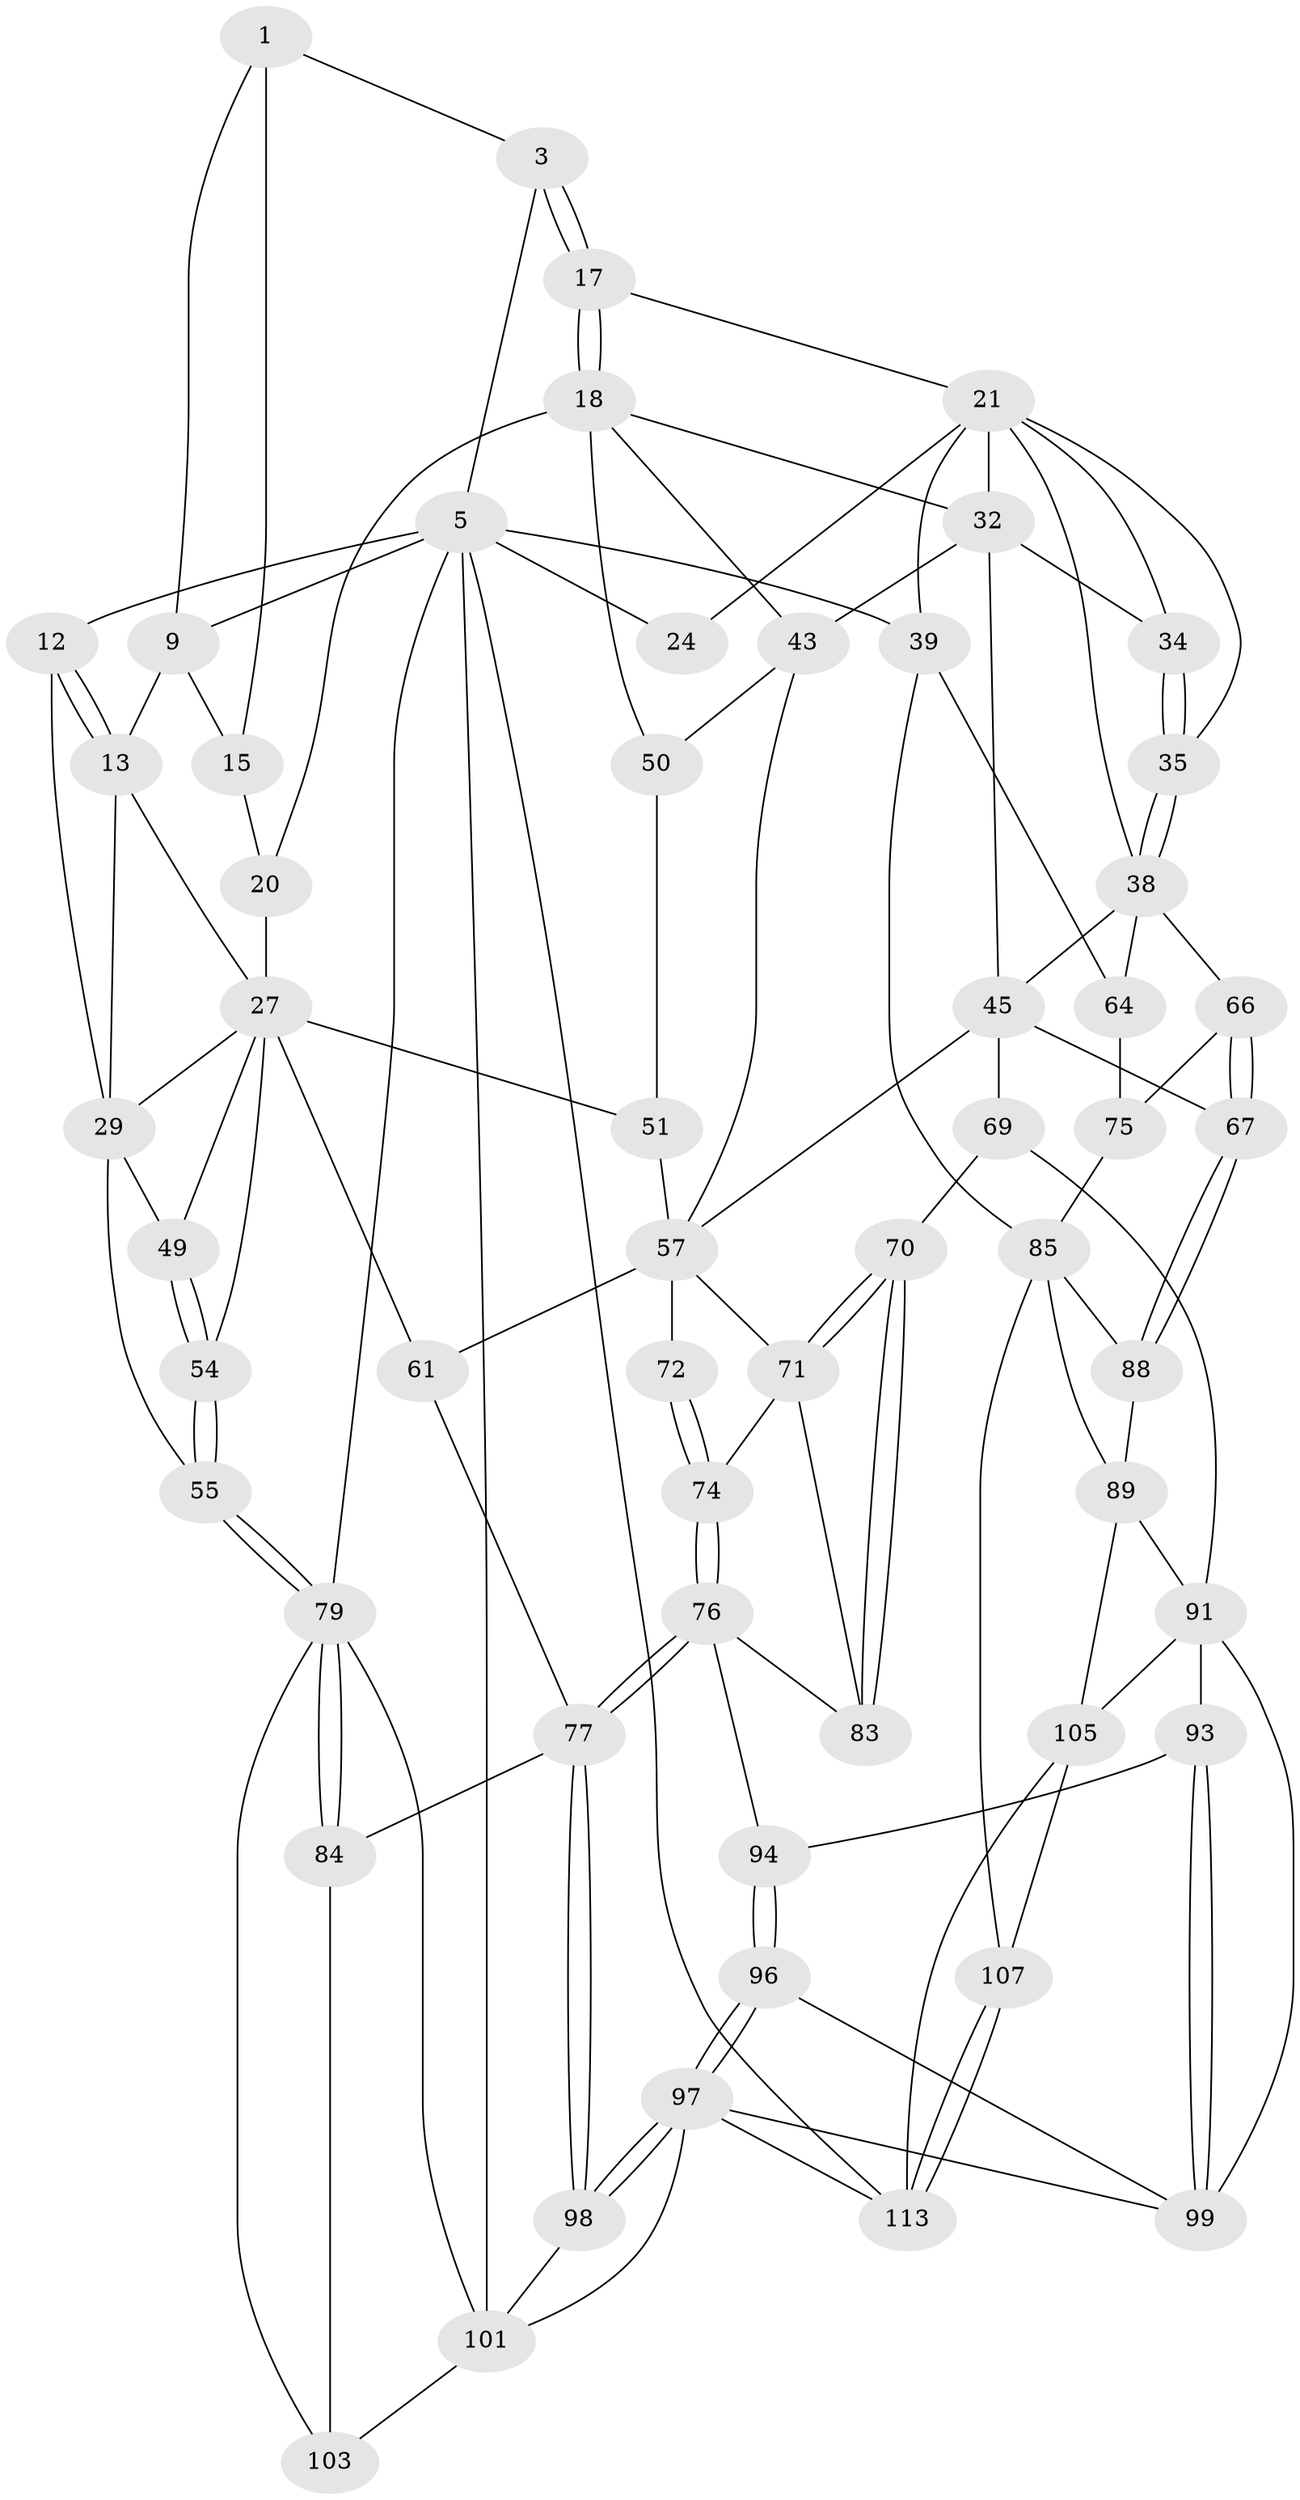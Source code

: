 // original degree distribution, {3: 0.02608695652173913, 5: 0.4956521739130435, 6: 0.23478260869565218, 4: 0.24347826086956523}
// Generated by graph-tools (version 1.1) at 2025/28/03/15/25 16:28:08]
// undirected, 57 vertices, 130 edges
graph export_dot {
graph [start="1"]
  node [color=gray90,style=filled];
  1 [pos="+0.26109039746689694+0",super="+2+8"];
  3 [pos="+0.6168135561451834+0",super="+4"];
  5 [pos="+1+0",super="+81+6+25"];
  9 [pos="+0.276191934622598+0.06372971773098329",super="+10"];
  12 [pos="+0+0.0032104329733181297"];
  13 [pos="+0+0.08719670769138728",super="+14"];
  15 [pos="+0.36174352737578325+0.0016822204283718906",super="+16"];
  17 [pos="+0.616733066229496+0"];
  18 [pos="+0.4724638560280356+0.1860344660377967",super="+19+33"];
  20 [pos="+0.36876954837750126+0.1819766764797399"];
  21 [pos="+0.6913878700965086+0.026399787429008323",super="+31+22"];
  24 [pos="+0.9296937268771802+0.004168359525053626"];
  27 [pos="+0.3160956810574375+0.19966455214226456",super="+28+48"];
  29 [pos="+0.1296000632059017+0.20094245291526802",super="+47+30"];
  32 [pos="+0.7002817335601575+0.17605014521030993",super="+36"];
  34 [pos="+0.8019003726174262+0.21334525797360238"];
  35 [pos="+0.813353861604289+0.21394327881662037"];
  38 [pos="+0.8349764381701086+0.3229855352712766",super="+44"];
  39 [pos="+1+0.32674807606379985",super="+63"];
  43 [pos="+0.612459092918513+0.3256133359299914",super="+53"];
  45 [pos="+0.7263827700768943+0.4006443908528396",super="+46+68"];
  49 [pos="+0.1824563618693469+0.3184942860869535"];
  50 [pos="+0.40242347802758166+0.33504037335336473"];
  51 [pos="+0.35585926777918636+0.37012066765241064"];
  54 [pos="+0.05646393074464229+0.506548839784825"];
  55 [pos="+0+0.5712564436429521"];
  57 [pos="+0.48769170141506485+0.49470988441614927",super="+62+58"];
  61 [pos="+0.2544216381767284+0.5489625913531562"];
  64 [pos="+0.9947936396228714+0.47889841314873405"];
  66 [pos="+0.8275973157801948+0.6182270643110446"];
  67 [pos="+0.8185230349005932+0.6242113959445119"];
  69 [pos="+0.6804161567927817+0.6296867900204178"];
  70 [pos="+0.6713516358409594+0.6284774605914237"];
  71 [pos="+0.5301386095511316+0.5419163168904669",super="+73"];
  72 [pos="+0.39814151678250354+0.6069285367254212"];
  74 [pos="+0.42030691084193833+0.6448590512337241"];
  75 [pos="+0.9042720469517274+0.6030905062557304"];
  76 [pos="+0.3960474543571887+0.7243849551988795",super="+87"];
  77 [pos="+0.3395701834110948+0.7643538122313631",super="+78"];
  79 [pos="+0+0.6999658560620827",super="+80"];
  83 [pos="+0.5290809346085131+0.7226657808993924"];
  84 [pos="+0.15502143834851528+0.743356019792119"];
  85 [pos="+1+0.9189550273018369",super="+95+86"];
  88 [pos="+0.8270869378955814+0.6629369679984548"];
  89 [pos="+0.8176095037106059+0.7077335697201866",super="+90"];
  91 [pos="+0.7209446751721091+0.7960128670224776",super="+104+92"];
  93 [pos="+0.5945172559209151+0.7829996721310608"];
  94 [pos="+0.5499531161375986+0.7676129561410838"];
  96 [pos="+0.4874289055477176+0.8895000541857105"];
  97 [pos="+0.44356842136622304+0.9007522098895899",super="+112"];
  98 [pos="+0.34229152427902615+0.7782741297621731"];
  99 [pos="+0.6038097782136038+0.8968211390650379",super="+100"];
  101 [pos="+0.2759218464741735+0.876121641533281",super="+102+110"];
  103 [pos="+0.172632969835598+0.8691094769740194"];
  105 [pos="+0.7976166980305456+0.8365133396603935",super="+106"];
  107 [pos="+0.883191098415869+0.8715392809743086"];
  113 [pos="+0.6898107549734264+1",super="+114"];
  1 -- 3;
  1 -- 15 [weight=2];
  1 -- 9;
  3 -- 17;
  3 -- 17;
  3 -- 5;
  5 -- 12;
  5 -- 24;
  5 -- 39 [weight=2];
  5 -- 113;
  5 -- 101;
  5 -- 9;
  5 -- 79 [weight=3];
  9 -- 15;
  9 -- 13 [weight=2];
  12 -- 13;
  12 -- 13;
  12 -- 29;
  13 -- 27;
  13 -- 29;
  15 -- 20;
  17 -- 18;
  17 -- 18;
  17 -- 21;
  18 -- 50;
  18 -- 20;
  18 -- 32;
  18 -- 43;
  20 -- 27;
  21 -- 32;
  21 -- 34;
  21 -- 35;
  21 -- 38;
  21 -- 39;
  21 -- 24;
  27 -- 29;
  27 -- 49;
  27 -- 51;
  27 -- 54;
  27 -- 61;
  29 -- 49;
  29 -- 55;
  32 -- 34;
  32 -- 43;
  32 -- 45;
  34 -- 35;
  34 -- 35;
  35 -- 38;
  35 -- 38;
  38 -- 64;
  38 -- 66;
  38 -- 45;
  39 -- 64;
  39 -- 85;
  43 -- 57;
  43 -- 50;
  45 -- 57;
  45 -- 67;
  45 -- 69;
  49 -- 54;
  49 -- 54;
  50 -- 51;
  51 -- 57;
  54 -- 55;
  54 -- 55;
  55 -- 79;
  55 -- 79;
  57 -- 71;
  57 -- 72 [weight=2];
  57 -- 61;
  61 -- 77;
  64 -- 75;
  66 -- 67;
  66 -- 67;
  66 -- 75;
  67 -- 88;
  67 -- 88;
  69 -- 70;
  69 -- 91;
  70 -- 71;
  70 -- 71;
  70 -- 83;
  70 -- 83;
  71 -- 74;
  71 -- 83;
  72 -- 74;
  72 -- 74;
  74 -- 76;
  74 -- 76;
  75 -- 85;
  76 -- 77;
  76 -- 77;
  76 -- 83;
  76 -- 94;
  77 -- 98;
  77 -- 98;
  77 -- 84;
  79 -- 84;
  79 -- 84;
  79 -- 101;
  79 -- 103;
  84 -- 103;
  85 -- 89;
  85 -- 107;
  85 -- 88;
  88 -- 89;
  89 -- 91;
  89 -- 105;
  91 -- 99;
  91 -- 105;
  91 -- 93;
  93 -- 94;
  93 -- 99;
  93 -- 99;
  94 -- 96;
  94 -- 96;
  96 -- 97;
  96 -- 97;
  96 -- 99;
  97 -- 98;
  97 -- 98;
  97 -- 113;
  97 -- 101;
  97 -- 99;
  98 -- 101;
  101 -- 103;
  105 -- 107;
  105 -- 113;
  107 -- 113;
  107 -- 113;
}

